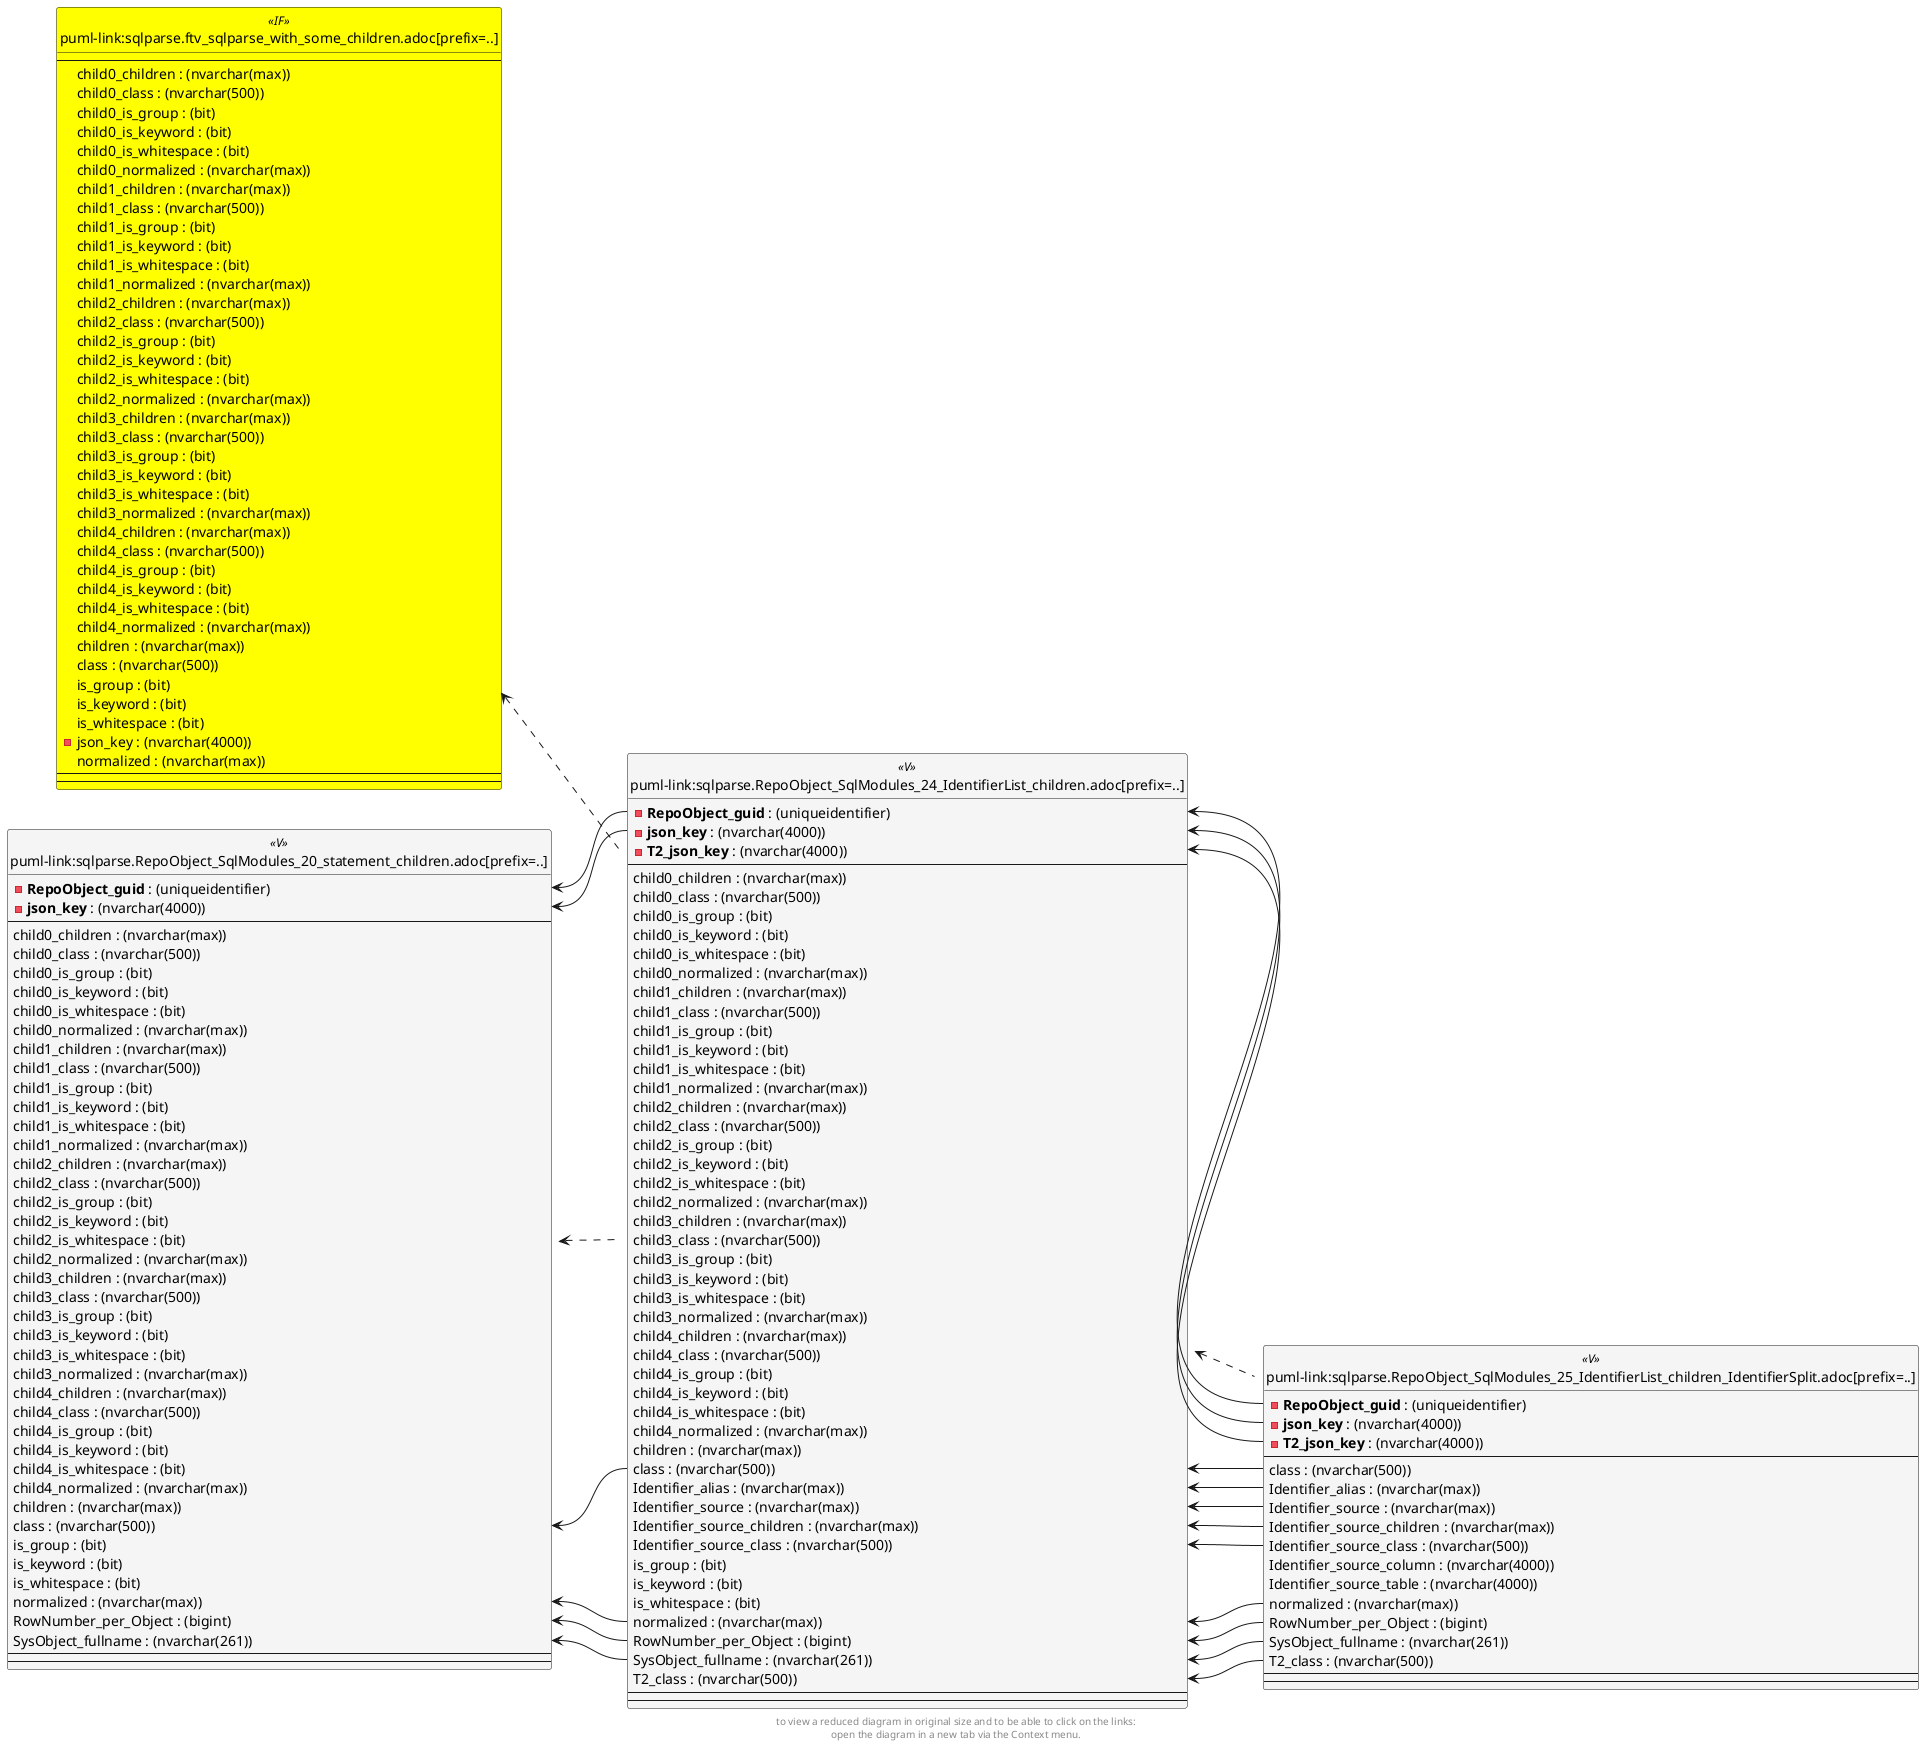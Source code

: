 @startuml
left to right direction
'top to bottom direction
hide circle
'avoide "." issues:
set namespaceSeparator none


skinparam class {
  BackgroundColor White
  BackgroundColor<<FN>> Yellow
  BackgroundColor<<FS>> Yellow
  BackgroundColor<<FT>> LightGray
  BackgroundColor<<IF>> Yellow
  BackgroundColor<<IS>> Yellow
  BackgroundColor<<P>> Aqua
  BackgroundColor<<PC>> Aqua
  BackgroundColor<<SN>> Yellow
  BackgroundColor<<SO>> SlateBlue
  BackgroundColor<<TF>> LightGray
  BackgroundColor<<TR>> Tomato
  BackgroundColor<<U>> White
  BackgroundColor<<V>> WhiteSmoke
  BackgroundColor<<X>> Aqua
}


entity "puml-link:sqlparse.ftv_sqlparse_with_some_children.adoc[prefix=..]" as sqlparse.ftv_sqlparse_with_some_children << IF >> {
  --
  child0_children : (nvarchar(max))
  child0_class : (nvarchar(500))
  child0_is_group : (bit)
  child0_is_keyword : (bit)
  child0_is_whitespace : (bit)
  child0_normalized : (nvarchar(max))
  child1_children : (nvarchar(max))
  child1_class : (nvarchar(500))
  child1_is_group : (bit)
  child1_is_keyword : (bit)
  child1_is_whitespace : (bit)
  child1_normalized : (nvarchar(max))
  child2_children : (nvarchar(max))
  child2_class : (nvarchar(500))
  child2_is_group : (bit)
  child2_is_keyword : (bit)
  child2_is_whitespace : (bit)
  child2_normalized : (nvarchar(max))
  child3_children : (nvarchar(max))
  child3_class : (nvarchar(500))
  child3_is_group : (bit)
  child3_is_keyword : (bit)
  child3_is_whitespace : (bit)
  child3_normalized : (nvarchar(max))
  child4_children : (nvarchar(max))
  child4_class : (nvarchar(500))
  child4_is_group : (bit)
  child4_is_keyword : (bit)
  child4_is_whitespace : (bit)
  child4_normalized : (nvarchar(max))
  children : (nvarchar(max))
  class : (nvarchar(500))
  is_group : (bit)
  is_keyword : (bit)
  is_whitespace : (bit)
  - json_key : (nvarchar(4000))
  normalized : (nvarchar(max))
  --
  --
}

entity "puml-link:sqlparse.RepoObject_SqlModules_20_statement_children.adoc[prefix=..]" as sqlparse.RepoObject_SqlModules_20_statement_children << V >> {
  - **RepoObject_guid** : (uniqueidentifier)
  - **json_key** : (nvarchar(4000))
  --
  child0_children : (nvarchar(max))
  child0_class : (nvarchar(500))
  child0_is_group : (bit)
  child0_is_keyword : (bit)
  child0_is_whitespace : (bit)
  child0_normalized : (nvarchar(max))
  child1_children : (nvarchar(max))
  child1_class : (nvarchar(500))
  child1_is_group : (bit)
  child1_is_keyword : (bit)
  child1_is_whitespace : (bit)
  child1_normalized : (nvarchar(max))
  child2_children : (nvarchar(max))
  child2_class : (nvarchar(500))
  child2_is_group : (bit)
  child2_is_keyword : (bit)
  child2_is_whitespace : (bit)
  child2_normalized : (nvarchar(max))
  child3_children : (nvarchar(max))
  child3_class : (nvarchar(500))
  child3_is_group : (bit)
  child3_is_keyword : (bit)
  child3_is_whitespace : (bit)
  child3_normalized : (nvarchar(max))
  child4_children : (nvarchar(max))
  child4_class : (nvarchar(500))
  child4_is_group : (bit)
  child4_is_keyword : (bit)
  child4_is_whitespace : (bit)
  child4_normalized : (nvarchar(max))
  children : (nvarchar(max))
  class : (nvarchar(500))
  is_group : (bit)
  is_keyword : (bit)
  is_whitespace : (bit)
  normalized : (nvarchar(max))
  RowNumber_per_Object : (bigint)
  SysObject_fullname : (nvarchar(261))
  --
  --
}

entity "puml-link:sqlparse.RepoObject_SqlModules_24_IdentifierList_children.adoc[prefix=..]" as sqlparse.RepoObject_SqlModules_24_IdentifierList_children << V >> {
  - **RepoObject_guid** : (uniqueidentifier)
  - **json_key** : (nvarchar(4000))
  - **T2_json_key** : (nvarchar(4000))
  --
  child0_children : (nvarchar(max))
  child0_class : (nvarchar(500))
  child0_is_group : (bit)
  child0_is_keyword : (bit)
  child0_is_whitespace : (bit)
  child0_normalized : (nvarchar(max))
  child1_children : (nvarchar(max))
  child1_class : (nvarchar(500))
  child1_is_group : (bit)
  child1_is_keyword : (bit)
  child1_is_whitespace : (bit)
  child1_normalized : (nvarchar(max))
  child2_children : (nvarchar(max))
  child2_class : (nvarchar(500))
  child2_is_group : (bit)
  child2_is_keyword : (bit)
  child2_is_whitespace : (bit)
  child2_normalized : (nvarchar(max))
  child3_children : (nvarchar(max))
  child3_class : (nvarchar(500))
  child3_is_group : (bit)
  child3_is_keyword : (bit)
  child3_is_whitespace : (bit)
  child3_normalized : (nvarchar(max))
  child4_children : (nvarchar(max))
  child4_class : (nvarchar(500))
  child4_is_group : (bit)
  child4_is_keyword : (bit)
  child4_is_whitespace : (bit)
  child4_normalized : (nvarchar(max))
  children : (nvarchar(max))
  class : (nvarchar(500))
  Identifier_alias : (nvarchar(max))
  Identifier_source : (nvarchar(max))
  Identifier_source_children : (nvarchar(max))
  Identifier_source_class : (nvarchar(500))
  is_group : (bit)
  is_keyword : (bit)
  is_whitespace : (bit)
  normalized : (nvarchar(max))
  RowNumber_per_Object : (bigint)
  SysObject_fullname : (nvarchar(261))
  T2_class : (nvarchar(500))
  --
  --
}

entity "puml-link:sqlparse.RepoObject_SqlModules_25_IdentifierList_children_IdentifierSplit.adoc[prefix=..]" as sqlparse.RepoObject_SqlModules_25_IdentifierList_children_IdentifierSplit << V >> {
  - **RepoObject_guid** : (uniqueidentifier)
  - **json_key** : (nvarchar(4000))
  - **T2_json_key** : (nvarchar(4000))
  --
  class : (nvarchar(500))
  Identifier_alias : (nvarchar(max))
  Identifier_source : (nvarchar(max))
  Identifier_source_children : (nvarchar(max))
  Identifier_source_class : (nvarchar(500))
  Identifier_source_column : (nvarchar(4000))
  Identifier_source_table : (nvarchar(4000))
  normalized : (nvarchar(max))
  RowNumber_per_Object : (bigint)
  SysObject_fullname : (nvarchar(261))
  T2_class : (nvarchar(500))
  --
  --
}

sqlparse.ftv_sqlparse_with_some_children <.. sqlparse.RepoObject_SqlModules_24_IdentifierList_children
sqlparse.RepoObject_SqlModules_20_statement_children <.. sqlparse.RepoObject_SqlModules_24_IdentifierList_children
sqlparse.RepoObject_SqlModules_24_IdentifierList_children <.. sqlparse.RepoObject_SqlModules_25_IdentifierList_children_IdentifierSplit
sqlparse.RepoObject_SqlModules_20_statement_children::class <-- sqlparse.RepoObject_SqlModules_24_IdentifierList_children::class
sqlparse.RepoObject_SqlModules_20_statement_children::json_key <-- sqlparse.RepoObject_SqlModules_24_IdentifierList_children::json_key
sqlparse.RepoObject_SqlModules_20_statement_children::normalized <-- sqlparse.RepoObject_SqlModules_24_IdentifierList_children::normalized
sqlparse.RepoObject_SqlModules_20_statement_children::RepoObject_guid <-- sqlparse.RepoObject_SqlModules_24_IdentifierList_children::RepoObject_guid
sqlparse.RepoObject_SqlModules_20_statement_children::RowNumber_per_Object <-- sqlparse.RepoObject_SqlModules_24_IdentifierList_children::RowNumber_per_Object
sqlparse.RepoObject_SqlModules_20_statement_children::SysObject_fullname <-- sqlparse.RepoObject_SqlModules_24_IdentifierList_children::SysObject_fullname
sqlparse.RepoObject_SqlModules_24_IdentifierList_children::class <-- sqlparse.RepoObject_SqlModules_25_IdentifierList_children_IdentifierSplit::class
sqlparse.RepoObject_SqlModules_24_IdentifierList_children::Identifier_alias <-- sqlparse.RepoObject_SqlModules_25_IdentifierList_children_IdentifierSplit::Identifier_alias
sqlparse.RepoObject_SqlModules_24_IdentifierList_children::Identifier_source <-- sqlparse.RepoObject_SqlModules_25_IdentifierList_children_IdentifierSplit::Identifier_source
sqlparse.RepoObject_SqlModules_24_IdentifierList_children::Identifier_source_children <-- sqlparse.RepoObject_SqlModules_25_IdentifierList_children_IdentifierSplit::Identifier_source_children
sqlparse.RepoObject_SqlModules_24_IdentifierList_children::Identifier_source_class <-- sqlparse.RepoObject_SqlModules_25_IdentifierList_children_IdentifierSplit::Identifier_source_class
sqlparse.RepoObject_SqlModules_24_IdentifierList_children::json_key <-- sqlparse.RepoObject_SqlModules_25_IdentifierList_children_IdentifierSplit::json_key
sqlparse.RepoObject_SqlModules_24_IdentifierList_children::normalized <-- sqlparse.RepoObject_SqlModules_25_IdentifierList_children_IdentifierSplit::normalized
sqlparse.RepoObject_SqlModules_24_IdentifierList_children::RepoObject_guid <-- sqlparse.RepoObject_SqlModules_25_IdentifierList_children_IdentifierSplit::RepoObject_guid
sqlparse.RepoObject_SqlModules_24_IdentifierList_children::RowNumber_per_Object <-- sqlparse.RepoObject_SqlModules_25_IdentifierList_children_IdentifierSplit::RowNumber_per_Object
sqlparse.RepoObject_SqlModules_24_IdentifierList_children::SysObject_fullname <-- sqlparse.RepoObject_SqlModules_25_IdentifierList_children_IdentifierSplit::SysObject_fullname
sqlparse.RepoObject_SqlModules_24_IdentifierList_children::T2_class <-- sqlparse.RepoObject_SqlModules_25_IdentifierList_children_IdentifierSplit::T2_class
sqlparse.RepoObject_SqlModules_24_IdentifierList_children::T2_json_key <-- sqlparse.RepoObject_SqlModules_25_IdentifierList_children_IdentifierSplit::T2_json_key
footer
to view a reduced diagram in original size and to be able to click on the links:
open the diagram in a new tab via the Context menu.
end footer

@enduml

